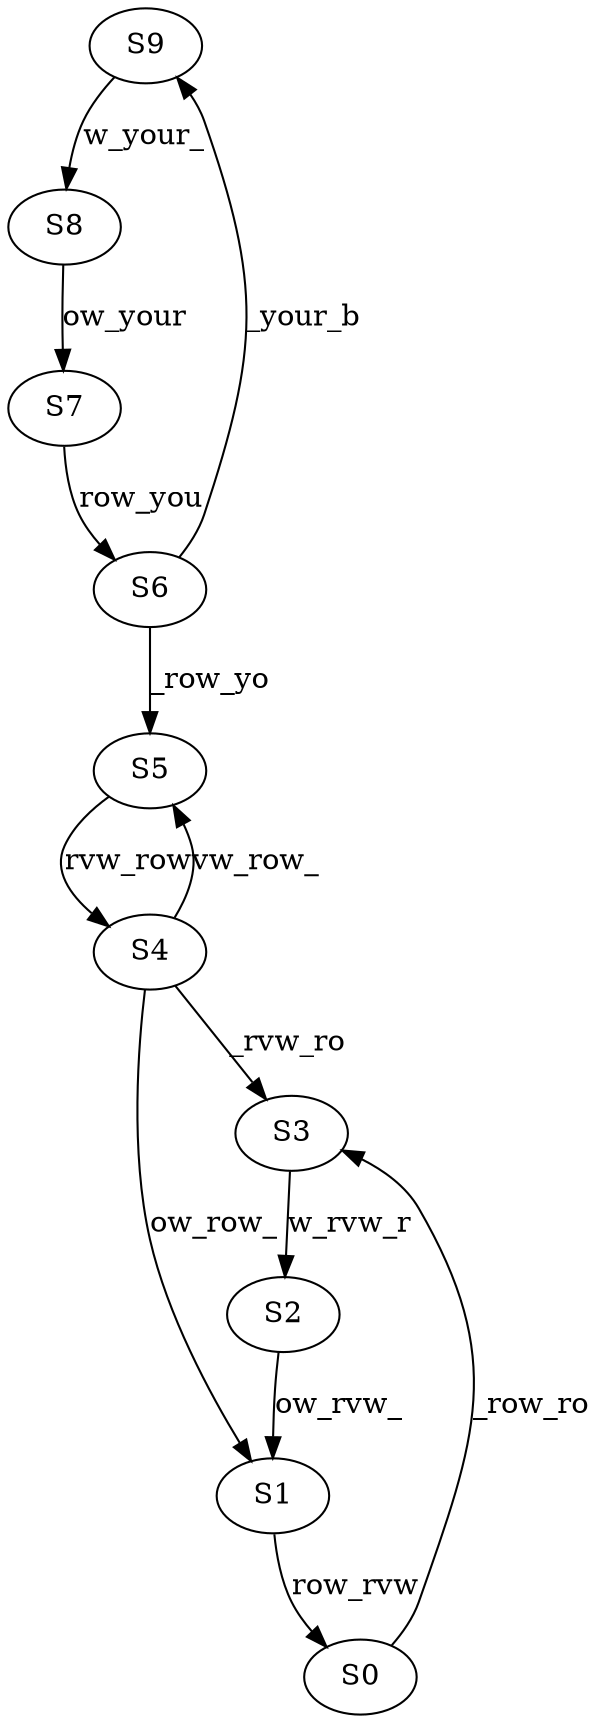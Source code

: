 strict digraph  {
	S9 -> S8 [ label = ur_boat ];
	S8 -> S7 [ label = our_boa ];
	S7 -> S6 [ label = your_bo ];
	S6 -> S9 [ label = _your_b ];
	S9 -> S8 [ label = w_your_ ];
	S8 -> S7 [ label = ow_your ];
	S7 -> S6 [ label = row_you ];
	S6 -> S5 [ label = _row_yo ];
	S5 -> S4 [ label = w_row_y ];
	S4 -> S1 [ label = ow_row_ ];
	S4 -> S5 [ label = vw_row_ ];
	S1 -> S0 [ label = row_row ];
	S5 -> S4 [ label = rvw_row ];
	S0 -> S3 [ label = _row_ro ];
	S4 -> S3 [ label = _rvw_ro ];
	S3 -> S2 [ label = w_row_r ];
	S3 -> S2 [ label = w_rvw_r ];
	S2 -> S1 [ label = ow_row_ ];
	S2 -> S1 [ label = zw_row_ ];
	S2 -> S1 [ label = ow_rvw_ ];
	S1 -> S0 [ label = rzw_row ];
	S1 -> S0 [ label = row_rvw ];
}
